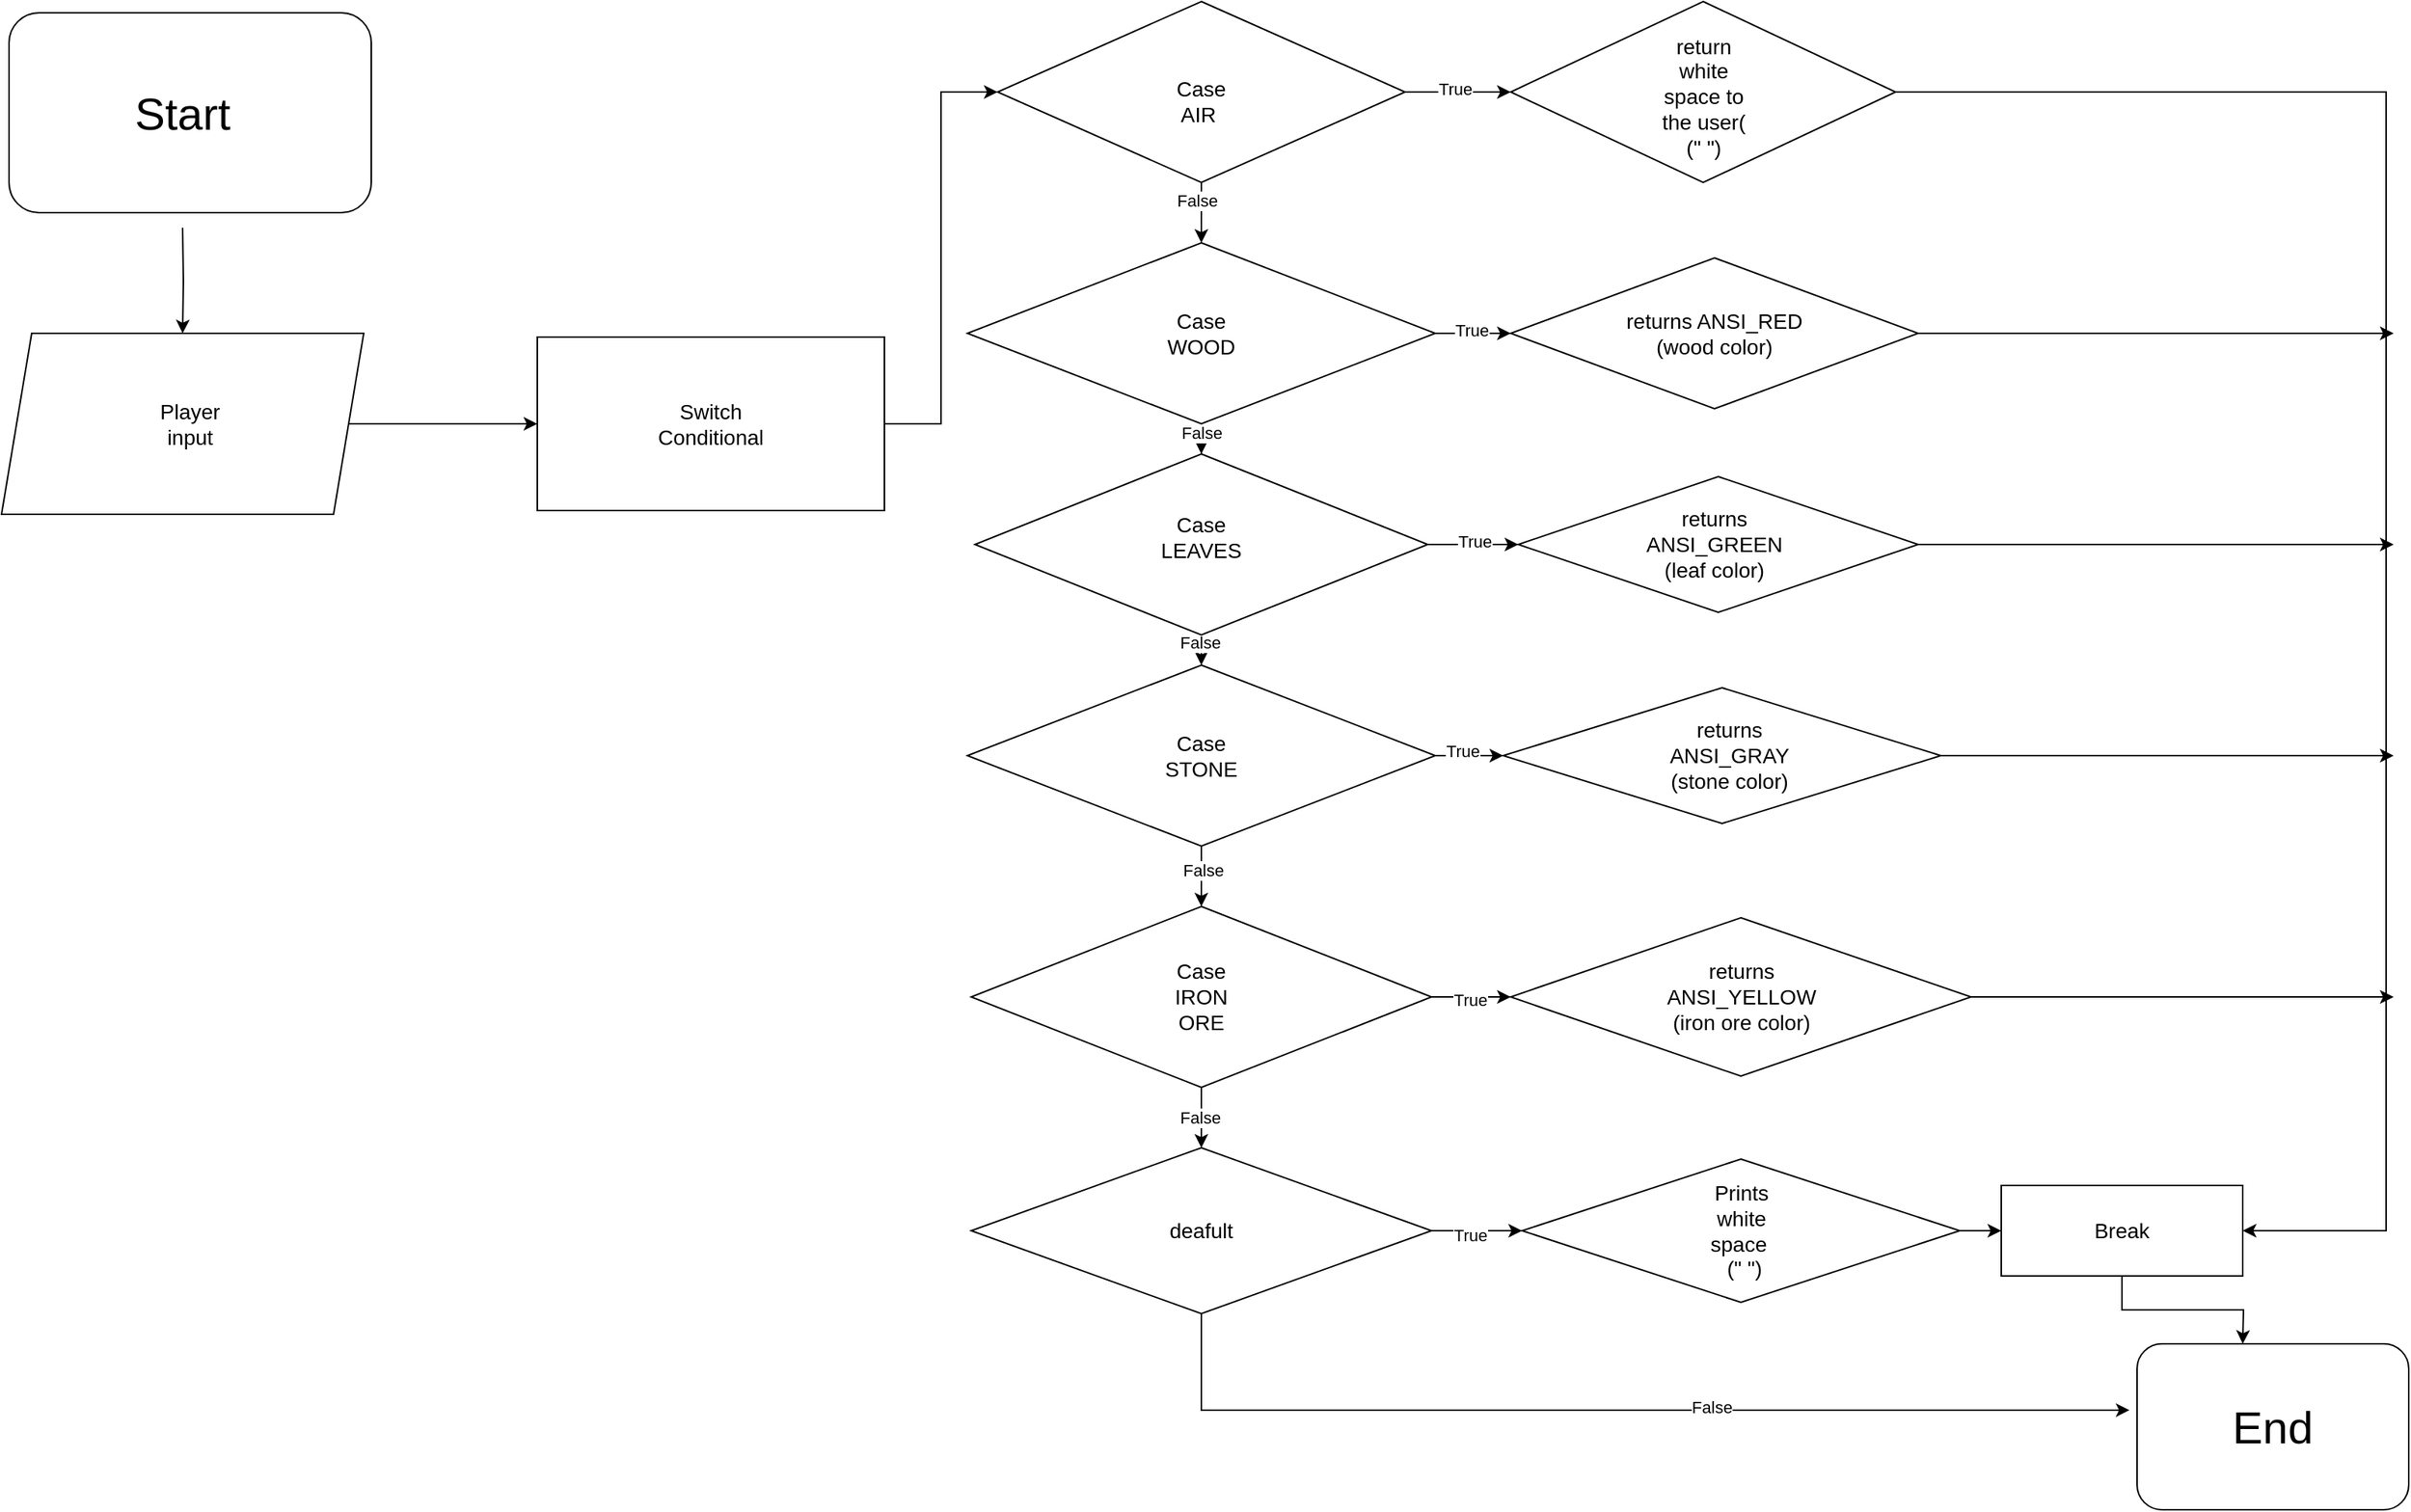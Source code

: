 <mxfile version="22.0.0" type="device" pages="4">
  <diagram name="Page-1" id="ClNfcmHGOurK9OL1pfOT">
    <mxGraphModel dx="2284" dy="1951" grid="1" gridSize="10" guides="1" tooltips="1" connect="1" arrows="1" fold="1" page="1" pageScale="1" pageWidth="850" pageHeight="1100" math="0" shadow="0">
      <root>
        <mxCell id="0" />
        <mxCell id="1" parent="0" />
        <mxCell id="utWqTaTC2CbLhUKoM5Gp-5" style="edgeStyle=orthogonalEdgeStyle;rounded=0;orthogonalLoop=1;jettySize=auto;html=1;" parent="1" target="utWqTaTC2CbLhUKoM5Gp-2" edge="1">
          <mxGeometry relative="1" as="geometry">
            <mxPoint x="-675.0" y="-940" as="sourcePoint" />
          </mxGeometry>
        </mxCell>
        <mxCell id="utWqTaTC2CbLhUKoM5Gp-9" style="edgeStyle=orthogonalEdgeStyle;rounded=0;orthogonalLoop=1;jettySize=auto;html=1;exitX=1;exitY=0.5;exitDx=0;exitDy=0;entryX=0;entryY=0.5;entryDx=0;entryDy=0;" parent="1" source="utWqTaTC2CbLhUKoM5Gp-2" target="utWqTaTC2CbLhUKoM5Gp-8" edge="1">
          <mxGeometry relative="1" as="geometry" />
        </mxCell>
        <mxCell id="utWqTaTC2CbLhUKoM5Gp-2" value="" style="shape=parallelogram;perimeter=parallelogramPerimeter;whiteSpace=wrap;html=1;fixedSize=1;" parent="1" vertex="1">
          <mxGeometry x="-795" y="-870" width="240" height="120" as="geometry" />
        </mxCell>
        <mxCell id="utWqTaTC2CbLhUKoM5Gp-6" value="&lt;font style=&quot;font-size: 14px;&quot;&gt;Player input&lt;/font&gt;" style="text;html=1;strokeColor=none;fillColor=none;align=center;verticalAlign=middle;whiteSpace=wrap;rounded=0;" parent="1" vertex="1">
          <mxGeometry x="-700" y="-825" width="60" height="30" as="geometry" />
        </mxCell>
        <mxCell id="utWqTaTC2CbLhUKoM5Gp-16" style="edgeStyle=orthogonalEdgeStyle;rounded=0;orthogonalLoop=1;jettySize=auto;html=1;exitX=1;exitY=0.5;exitDx=0;exitDy=0;entryX=0;entryY=0.5;entryDx=0;entryDy=0;" parent="1" source="utWqTaTC2CbLhUKoM5Gp-8" target="utWqTaTC2CbLhUKoM5Gp-11" edge="1">
          <mxGeometry relative="1" as="geometry">
            <mxPoint x="-180" y="-1030" as="targetPoint" />
          </mxGeometry>
        </mxCell>
        <mxCell id="utWqTaTC2CbLhUKoM5Gp-8" value="" style="rounded=0;whiteSpace=wrap;html=1;" parent="1" vertex="1">
          <mxGeometry x="-440" y="-867.5" width="230" height="115" as="geometry" />
        </mxCell>
        <mxCell id="utWqTaTC2CbLhUKoM5Gp-10" value="&lt;font style=&quot;font-size: 14px;&quot;&gt;Switch&lt;br&gt;Conditional&lt;/font&gt;" style="text;html=1;strokeColor=none;fillColor=none;align=center;verticalAlign=middle;whiteSpace=wrap;rounded=0;" parent="1" vertex="1">
          <mxGeometry x="-400" y="-840" width="150" height="60" as="geometry" />
        </mxCell>
        <mxCell id="cj0OcuYEbQxk5KIc8c_M-15" style="edgeStyle=orthogonalEdgeStyle;rounded=0;orthogonalLoop=1;jettySize=auto;html=1;entryX=0;entryY=0.5;entryDx=0;entryDy=0;" parent="1" source="utWqTaTC2CbLhUKoM5Gp-11" target="cj0OcuYEbQxk5KIc8c_M-13" edge="1">
          <mxGeometry relative="1" as="geometry" />
        </mxCell>
        <mxCell id="cj0OcuYEbQxk5KIc8c_M-25" value="True" style="edgeLabel;html=1;align=center;verticalAlign=middle;resizable=0;points=[];" parent="cj0OcuYEbQxk5KIc8c_M-15" vertex="1" connectable="0">
          <mxGeometry x="-0.072" y="2" relative="1" as="geometry">
            <mxPoint as="offset" />
          </mxGeometry>
        </mxCell>
        <mxCell id="cj0OcuYEbQxk5KIc8c_M-61" style="edgeStyle=orthogonalEdgeStyle;rounded=0;orthogonalLoop=1;jettySize=auto;html=1;exitX=0.5;exitY=1;exitDx=0;exitDy=0;entryX=0.5;entryY=0;entryDx=0;entryDy=0;" parent="1" source="utWqTaTC2CbLhUKoM5Gp-11" target="utWqTaTC2CbLhUKoM5Gp-12" edge="1">
          <mxGeometry relative="1" as="geometry" />
        </mxCell>
        <mxCell id="cj0OcuYEbQxk5KIc8c_M-71" value="False" style="edgeLabel;html=1;align=center;verticalAlign=middle;resizable=0;points=[];" parent="cj0OcuYEbQxk5KIc8c_M-61" vertex="1" connectable="0">
          <mxGeometry x="-0.417" y="-3" relative="1" as="geometry">
            <mxPoint as="offset" />
          </mxGeometry>
        </mxCell>
        <mxCell id="utWqTaTC2CbLhUKoM5Gp-11" value="" style="rhombus;whiteSpace=wrap;html=1;" parent="1" vertex="1">
          <mxGeometry x="-135" y="-1090" width="270" height="120" as="geometry" />
        </mxCell>
        <mxCell id="utWqTaTC2CbLhUKoM5Gp-18" style="edgeStyle=orthogonalEdgeStyle;rounded=0;orthogonalLoop=1;jettySize=auto;html=1;exitX=0.5;exitY=1;exitDx=0;exitDy=0;" parent="1" source="utWqTaTC2CbLhUKoM5Gp-12" target="utWqTaTC2CbLhUKoM5Gp-13" edge="1">
          <mxGeometry relative="1" as="geometry" />
        </mxCell>
        <mxCell id="cj0OcuYEbQxk5KIc8c_M-72" value="False" style="edgeLabel;html=1;align=center;verticalAlign=middle;resizable=0;points=[];" parent="utWqTaTC2CbLhUKoM5Gp-18" vertex="1" connectable="0">
          <mxGeometry x="-0.807" relative="1" as="geometry">
            <mxPoint as="offset" />
          </mxGeometry>
        </mxCell>
        <mxCell id="cj0OcuYEbQxk5KIc8c_M-28" style="edgeStyle=orthogonalEdgeStyle;rounded=0;orthogonalLoop=1;jettySize=auto;html=1;entryX=0;entryY=0.5;entryDx=0;entryDy=0;" parent="1" source="utWqTaTC2CbLhUKoM5Gp-12" target="cj0OcuYEbQxk5KIc8c_M-26" edge="1">
          <mxGeometry relative="1" as="geometry" />
        </mxCell>
        <mxCell id="cj0OcuYEbQxk5KIc8c_M-34" value="True" style="edgeLabel;html=1;align=center;verticalAlign=middle;resizable=0;points=[];" parent="cj0OcuYEbQxk5KIc8c_M-28" vertex="1" connectable="0">
          <mxGeometry x="-0.048" y="2" relative="1" as="geometry">
            <mxPoint as="offset" />
          </mxGeometry>
        </mxCell>
        <mxCell id="utWqTaTC2CbLhUKoM5Gp-12" value="" style="rhombus;whiteSpace=wrap;html=1;" parent="1" vertex="1">
          <mxGeometry x="-155" y="-930" width="310" height="120" as="geometry" />
        </mxCell>
        <mxCell id="utWqTaTC2CbLhUKoM5Gp-19" style="edgeStyle=orthogonalEdgeStyle;rounded=0;orthogonalLoop=1;jettySize=auto;html=1;exitX=0.5;exitY=1;exitDx=0;exitDy=0;entryX=0.5;entryY=0;entryDx=0;entryDy=0;" parent="1" source="utWqTaTC2CbLhUKoM5Gp-13" target="utWqTaTC2CbLhUKoM5Gp-14" edge="1">
          <mxGeometry relative="1" as="geometry" />
        </mxCell>
        <mxCell id="cj0OcuYEbQxk5KIc8c_M-73" value="False" style="edgeLabel;html=1;align=center;verticalAlign=middle;resizable=0;points=[];" parent="utWqTaTC2CbLhUKoM5Gp-19" vertex="1" connectable="0">
          <mxGeometry x="-0.509" y="-1" relative="1" as="geometry">
            <mxPoint as="offset" />
          </mxGeometry>
        </mxCell>
        <mxCell id="cj0OcuYEbQxk5KIc8c_M-40" value="" style="edgeStyle=orthogonalEdgeStyle;rounded=0;orthogonalLoop=1;jettySize=auto;html=1;" parent="1" source="utWqTaTC2CbLhUKoM5Gp-13" target="cj0OcuYEbQxk5KIc8c_M-36" edge="1">
          <mxGeometry relative="1" as="geometry" />
        </mxCell>
        <mxCell id="cj0OcuYEbQxk5KIc8c_M-62" value="True" style="edgeLabel;html=1;align=center;verticalAlign=middle;resizable=0;points=[];" parent="cj0OcuYEbQxk5KIc8c_M-40" vertex="1" connectable="0">
          <mxGeometry x="0.019" y="2" relative="1" as="geometry">
            <mxPoint as="offset" />
          </mxGeometry>
        </mxCell>
        <mxCell id="utWqTaTC2CbLhUKoM5Gp-13" value="" style="rhombus;whiteSpace=wrap;html=1;" parent="1" vertex="1">
          <mxGeometry x="-150" y="-790" width="300" height="120" as="geometry" />
        </mxCell>
        <mxCell id="utWqTaTC2CbLhUKoM5Gp-30" style="edgeStyle=orthogonalEdgeStyle;rounded=0;orthogonalLoop=1;jettySize=auto;html=1;exitX=0.5;exitY=1;exitDx=0;exitDy=0;entryX=0.5;entryY=0;entryDx=0;entryDy=0;" parent="1" source="utWqTaTC2CbLhUKoM5Gp-14" target="utWqTaTC2CbLhUKoM5Gp-29" edge="1">
          <mxGeometry relative="1" as="geometry" />
        </mxCell>
        <mxCell id="cj0OcuYEbQxk5KIc8c_M-75" value="False&lt;br&gt;" style="edgeLabel;html=1;align=center;verticalAlign=middle;resizable=0;points=[];" parent="utWqTaTC2CbLhUKoM5Gp-30" vertex="1" connectable="0">
          <mxGeometry x="-0.215" y="1" relative="1" as="geometry">
            <mxPoint as="offset" />
          </mxGeometry>
        </mxCell>
        <mxCell id="cj0OcuYEbQxk5KIc8c_M-58" style="edgeStyle=orthogonalEdgeStyle;rounded=0;orthogonalLoop=1;jettySize=auto;html=1;exitX=1;exitY=0.5;exitDx=0;exitDy=0;entryX=0;entryY=0.5;entryDx=0;entryDy=0;" parent="1" source="utWqTaTC2CbLhUKoM5Gp-14" target="cj0OcuYEbQxk5KIc8c_M-42" edge="1">
          <mxGeometry relative="1" as="geometry" />
        </mxCell>
        <mxCell id="cj0OcuYEbQxk5KIc8c_M-64" value="True" style="edgeLabel;html=1;align=center;verticalAlign=middle;resizable=0;points=[];" parent="cj0OcuYEbQxk5KIc8c_M-58" vertex="1" connectable="0">
          <mxGeometry x="-0.225" y="3" relative="1" as="geometry">
            <mxPoint as="offset" />
          </mxGeometry>
        </mxCell>
        <mxCell id="utWqTaTC2CbLhUKoM5Gp-14" value="" style="rhombus;whiteSpace=wrap;html=1;" parent="1" vertex="1">
          <mxGeometry x="-155" y="-650" width="310" height="120" as="geometry" />
        </mxCell>
        <mxCell id="utWqTaTC2CbLhUKoM5Gp-27" style="edgeStyle=orthogonalEdgeStyle;rounded=0;orthogonalLoop=1;jettySize=auto;html=1;exitX=0.5;exitY=1;exitDx=0;exitDy=0;" parent="1" edge="1">
          <mxGeometry relative="1" as="geometry">
            <mxPoint y="-370" as="sourcePoint" />
            <mxPoint y="-370" as="targetPoint" />
          </mxGeometry>
        </mxCell>
        <mxCell id="cj0OcuYEbQxk5KIc8c_M-51" style="edgeStyle=orthogonalEdgeStyle;rounded=0;orthogonalLoop=1;jettySize=auto;html=1;exitX=0.5;exitY=1;exitDx=0;exitDy=0;entryX=0.5;entryY=0;entryDx=0;entryDy=0;" parent="1" source="utWqTaTC2CbLhUKoM5Gp-29" target="cj0OcuYEbQxk5KIc8c_M-6" edge="1">
          <mxGeometry relative="1" as="geometry" />
        </mxCell>
        <mxCell id="cj0OcuYEbQxk5KIc8c_M-76" value="False" style="edgeLabel;html=1;align=center;verticalAlign=middle;resizable=0;points=[];" parent="cj0OcuYEbQxk5KIc8c_M-51" vertex="1" connectable="0">
          <mxGeometry x="-0.05" y="-1" relative="1" as="geometry">
            <mxPoint y="1" as="offset" />
          </mxGeometry>
        </mxCell>
        <mxCell id="cj0OcuYEbQxk5KIc8c_M-52" style="edgeStyle=orthogonalEdgeStyle;rounded=0;orthogonalLoop=1;jettySize=auto;html=1;exitX=1;exitY=0.5;exitDx=0;exitDy=0;entryX=0;entryY=0.5;entryDx=0;entryDy=0;" parent="1" source="utWqTaTC2CbLhUKoM5Gp-29" target="cj0OcuYEbQxk5KIc8c_M-44" edge="1">
          <mxGeometry relative="1" as="geometry" />
        </mxCell>
        <mxCell id="cj0OcuYEbQxk5KIc8c_M-66" value="True" style="edgeLabel;html=1;align=center;verticalAlign=middle;resizable=0;points=[];" parent="cj0OcuYEbQxk5KIc8c_M-52" vertex="1" connectable="0">
          <mxGeometry x="-0.042" y="-2" relative="1" as="geometry">
            <mxPoint as="offset" />
          </mxGeometry>
        </mxCell>
        <mxCell id="utWqTaTC2CbLhUKoM5Gp-29" value="" style="rhombus;whiteSpace=wrap;html=1;" parent="1" vertex="1">
          <mxGeometry x="-152.5" y="-490" width="305" height="120" as="geometry" />
        </mxCell>
        <mxCell id="cj0OcuYEbQxk5KIc8c_M-1" value="&lt;font style=&quot;font-size: 14px;&quot;&gt;Case AIR&amp;nbsp;&lt;br&gt;&lt;br&gt;&lt;/font&gt;" style="text;html=1;strokeColor=none;fillColor=none;align=center;verticalAlign=middle;whiteSpace=wrap;rounded=0;" parent="1" vertex="1">
          <mxGeometry x="-30" y="-1030" width="60" height="30" as="geometry" />
        </mxCell>
        <mxCell id="cj0OcuYEbQxk5KIc8c_M-2" value="&lt;font style=&quot;font-size: 14px;&quot;&gt;Case WOOD&lt;/font&gt;" style="text;html=1;strokeColor=none;fillColor=none;align=center;verticalAlign=middle;whiteSpace=wrap;rounded=0;" parent="1" vertex="1">
          <mxGeometry x="-30" y="-885" width="60" height="30" as="geometry" />
        </mxCell>
        <mxCell id="cj0OcuYEbQxk5KIc8c_M-3" value="&lt;font style=&quot;font-size: 14px;&quot;&gt;Case LEAVES&lt;/font&gt;" style="text;html=1;strokeColor=none;fillColor=none;align=center;verticalAlign=middle;whiteSpace=wrap;rounded=0;" parent="1" vertex="1">
          <mxGeometry x="-30" y="-750" width="60" height="30" as="geometry" />
        </mxCell>
        <mxCell id="cj0OcuYEbQxk5KIc8c_M-4" value="&lt;font style=&quot;font-size: 14px;&quot;&gt;Case STONE&lt;/font&gt;" style="text;html=1;strokeColor=none;fillColor=none;align=center;verticalAlign=middle;whiteSpace=wrap;rounded=0;" parent="1" vertex="1">
          <mxGeometry x="-30" y="-605" width="60" height="30" as="geometry" />
        </mxCell>
        <mxCell id="cj0OcuYEbQxk5KIc8c_M-5" value="&lt;font style=&quot;font-size: 14px;&quot;&gt;Case IRON ORE&lt;/font&gt;" style="text;html=1;strokeColor=none;fillColor=none;align=center;verticalAlign=middle;whiteSpace=wrap;rounded=0;" parent="1" vertex="1">
          <mxGeometry x="-30" y="-445" width="60" height="30" as="geometry" />
        </mxCell>
        <mxCell id="cj0OcuYEbQxk5KIc8c_M-56" value="" style="edgeStyle=orthogonalEdgeStyle;rounded=0;orthogonalLoop=1;jettySize=auto;html=1;" parent="1" source="cj0OcuYEbQxk5KIc8c_M-6" target="cj0OcuYEbQxk5KIc8c_M-45" edge="1">
          <mxGeometry relative="1" as="geometry" />
        </mxCell>
        <mxCell id="cj0OcuYEbQxk5KIc8c_M-68" value="True" style="edgeLabel;html=1;align=center;verticalAlign=middle;resizable=0;points=[];" parent="cj0OcuYEbQxk5KIc8c_M-56" vertex="1" connectable="0">
          <mxGeometry x="-0.162" y="-3" relative="1" as="geometry">
            <mxPoint as="offset" />
          </mxGeometry>
        </mxCell>
        <mxCell id="cj0OcuYEbQxk5KIc8c_M-92" style="edgeStyle=orthogonalEdgeStyle;rounded=0;orthogonalLoop=1;jettySize=auto;html=1;entryX=0;entryY=0.628;entryDx=0;entryDy=0;entryPerimeter=0;" parent="1" source="cj0OcuYEbQxk5KIc8c_M-6" edge="1">
          <mxGeometry relative="1" as="geometry">
            <mxPoint x="615" y="-156.04" as="targetPoint" />
            <Array as="points">
              <mxPoint y="-156" />
            </Array>
          </mxGeometry>
        </mxCell>
        <mxCell id="cj0OcuYEbQxk5KIc8c_M-93" value="False" style="edgeLabel;html=1;align=center;verticalAlign=middle;resizable=0;points=[];" parent="cj0OcuYEbQxk5KIc8c_M-92" vertex="1" connectable="0">
          <mxGeometry x="0.184" y="2" relative="1" as="geometry">
            <mxPoint as="offset" />
          </mxGeometry>
        </mxCell>
        <mxCell id="cj0OcuYEbQxk5KIc8c_M-6" value="" style="rhombus;whiteSpace=wrap;html=1;" parent="1" vertex="1">
          <mxGeometry x="-152.5" y="-330" width="305" height="110" as="geometry" />
        </mxCell>
        <mxCell id="cj0OcuYEbQxk5KIc8c_M-7" value="&lt;font style=&quot;font-size: 14px;&quot;&gt;deafult&lt;/font&gt;" style="text;html=1;strokeColor=none;fillColor=none;align=center;verticalAlign=middle;whiteSpace=wrap;rounded=0;" parent="1" vertex="1">
          <mxGeometry x="-30" y="-295" width="60" height="40" as="geometry" />
        </mxCell>
        <mxCell id="cj0OcuYEbQxk5KIc8c_M-91" style="edgeStyle=orthogonalEdgeStyle;rounded=0;orthogonalLoop=1;jettySize=auto;html=1;exitX=1;exitY=0.5;exitDx=0;exitDy=0;entryX=1;entryY=0.5;entryDx=0;entryDy=0;" parent="1" source="cj0OcuYEbQxk5KIc8c_M-13" target="cj0OcuYEbQxk5KIc8c_M-83" edge="1">
          <mxGeometry relative="1" as="geometry">
            <mxPoint x="760" y="-1030.2" as="targetPoint" />
            <Array as="points">
              <mxPoint x="785" y="-1030" />
              <mxPoint x="785" y="-275" />
            </Array>
          </mxGeometry>
        </mxCell>
        <mxCell id="cj0OcuYEbQxk5KIc8c_M-13" value="" style="rhombus;whiteSpace=wrap;html=1;" parent="1" vertex="1">
          <mxGeometry x="205" y="-1090" width="255" height="120" as="geometry" />
        </mxCell>
        <mxCell id="cj0OcuYEbQxk5KIc8c_M-17" value="&lt;font style=&quot;font-size: 14px;&quot;&gt;return white space to the user(&lt;br&gt;(&quot; &quot;)&lt;/font&gt;" style="text;html=1;strokeColor=none;fillColor=none;align=center;verticalAlign=middle;whiteSpace=wrap;rounded=0;" parent="1" vertex="1">
          <mxGeometry x="302.5" y="-1045" width="60" height="35" as="geometry" />
        </mxCell>
        <mxCell id="cj0OcuYEbQxk5KIc8c_M-90" style="edgeStyle=orthogonalEdgeStyle;rounded=0;orthogonalLoop=1;jettySize=auto;html=1;exitX=1;exitY=0.5;exitDx=0;exitDy=0;" parent="1" source="cj0OcuYEbQxk5KIc8c_M-26" edge="1">
          <mxGeometry relative="1" as="geometry">
            <mxPoint x="790" y="-870" as="targetPoint" />
          </mxGeometry>
        </mxCell>
        <mxCell id="cj0OcuYEbQxk5KIc8c_M-26" value="&lt;font style=&quot;font-size: 14px;&quot;&gt;returns ANSI_RED&lt;br&gt;(wood color)&lt;/font&gt;" style="rhombus;whiteSpace=wrap;html=1;" parent="1" vertex="1">
          <mxGeometry x="205" y="-920" width="270" height="100" as="geometry" />
        </mxCell>
        <mxCell id="cj0OcuYEbQxk5KIc8c_M-89" style="edgeStyle=orthogonalEdgeStyle;rounded=0;orthogonalLoop=1;jettySize=auto;html=1;exitX=1;exitY=0.5;exitDx=0;exitDy=0;" parent="1" source="cj0OcuYEbQxk5KIc8c_M-36" edge="1">
          <mxGeometry relative="1" as="geometry">
            <mxPoint x="790" y="-730" as="targetPoint" />
          </mxGeometry>
        </mxCell>
        <mxCell id="cj0OcuYEbQxk5KIc8c_M-36" value="" style="rhombus;whiteSpace=wrap;html=1;" parent="1" vertex="1">
          <mxGeometry x="210" y="-775" width="265" height="90" as="geometry" />
        </mxCell>
        <mxCell id="cj0OcuYEbQxk5KIc8c_M-88" style="edgeStyle=orthogonalEdgeStyle;rounded=0;orthogonalLoop=1;jettySize=auto;html=1;" parent="1" source="cj0OcuYEbQxk5KIc8c_M-42" edge="1">
          <mxGeometry relative="1" as="geometry">
            <mxPoint x="790" y="-590" as="targetPoint" />
          </mxGeometry>
        </mxCell>
        <mxCell id="cj0OcuYEbQxk5KIc8c_M-42" value="" style="rhombus;whiteSpace=wrap;html=1;" parent="1" vertex="1">
          <mxGeometry x="200" y="-635" width="290" height="90" as="geometry" />
        </mxCell>
        <mxCell id="cj0OcuYEbQxk5KIc8c_M-87" style="edgeStyle=orthogonalEdgeStyle;rounded=0;orthogonalLoop=1;jettySize=auto;html=1;" parent="1" source="cj0OcuYEbQxk5KIc8c_M-44" edge="1">
          <mxGeometry relative="1" as="geometry">
            <mxPoint x="790" y="-430" as="targetPoint" />
          </mxGeometry>
        </mxCell>
        <mxCell id="cj0OcuYEbQxk5KIc8c_M-44" value="" style="rhombus;whiteSpace=wrap;html=1;" parent="1" vertex="1">
          <mxGeometry x="205" y="-482.5" width="305" height="105" as="geometry" />
        </mxCell>
        <mxCell id="cj0OcuYEbQxk5KIc8c_M-85" style="edgeStyle=orthogonalEdgeStyle;rounded=0;orthogonalLoop=1;jettySize=auto;html=1;exitX=1;exitY=0.5;exitDx=0;exitDy=0;entryX=0;entryY=0.5;entryDx=0;entryDy=0;" parent="1" source="cj0OcuYEbQxk5KIc8c_M-45" target="cj0OcuYEbQxk5KIc8c_M-83" edge="1">
          <mxGeometry relative="1" as="geometry" />
        </mxCell>
        <mxCell id="cj0OcuYEbQxk5KIc8c_M-45" value="" style="rhombus;whiteSpace=wrap;html=1;" parent="1" vertex="1">
          <mxGeometry x="212.5" y="-322.5" width="290" height="95" as="geometry" />
        </mxCell>
        <mxCell id="cj0OcuYEbQxk5KIc8c_M-70" value="&lt;font style=&quot;font-size: 14px;&quot;&gt;returns ANSI_YELLOW&lt;br&gt;(iron ore color)&lt;/font&gt;" style="text;html=1;strokeColor=none;fillColor=none;align=center;verticalAlign=middle;whiteSpace=wrap;rounded=0;" parent="1" vertex="1">
          <mxGeometry x="327.5" y="-445" width="60" height="30" as="geometry" />
        </mxCell>
        <mxCell id="cj0OcuYEbQxk5KIc8c_M-77" value="&lt;font style=&quot;font-size: 14px;&quot;&gt;returns ANSI_GREEN&lt;br&gt;(leaf color)&lt;/font&gt;" style="text;html=1;strokeColor=none;fillColor=none;align=center;verticalAlign=middle;whiteSpace=wrap;rounded=0;" parent="1" vertex="1">
          <mxGeometry x="310" y="-745" width="60" height="30" as="geometry" />
        </mxCell>
        <mxCell id="cj0OcuYEbQxk5KIc8c_M-78" value="&lt;font style=&quot;font-size: 14px;&quot;&gt;returns ANSI_GRAY&lt;br&gt;(stone color)&lt;/font&gt;" style="text;html=1;strokeColor=none;fillColor=none;align=center;verticalAlign=middle;whiteSpace=wrap;rounded=0;" parent="1" vertex="1">
          <mxGeometry x="320" y="-605" width="60" height="30" as="geometry" />
        </mxCell>
        <mxCell id="cj0OcuYEbQxk5KIc8c_M-79" value="&lt;font style=&quot;font-size: 14px;&quot;&gt;Prints white space&amp;nbsp; &amp;nbsp;(&quot; &quot;)&lt;/font&gt;" style="text;html=1;strokeColor=none;fillColor=none;align=center;verticalAlign=middle;whiteSpace=wrap;rounded=0;" parent="1" vertex="1">
          <mxGeometry x="327.5" y="-290" width="60" height="30" as="geometry" />
        </mxCell>
        <mxCell id="cj0OcuYEbQxk5KIc8c_M-86" style="edgeStyle=orthogonalEdgeStyle;rounded=0;orthogonalLoop=1;jettySize=auto;html=1;exitX=0.5;exitY=1;exitDx=0;exitDy=0;" parent="1" source="cj0OcuYEbQxk5KIc8c_M-83" edge="1">
          <mxGeometry relative="1" as="geometry">
            <mxPoint x="690" y="-200.0" as="targetPoint" />
          </mxGeometry>
        </mxCell>
        <mxCell id="cj0OcuYEbQxk5KIc8c_M-83" value="&lt;font style=&quot;font-size: 14px;&quot;&gt;Break&lt;/font&gt;" style="rounded=0;whiteSpace=wrap;html=1;" parent="1" vertex="1">
          <mxGeometry x="530" y="-305" width="160" height="60" as="geometry" />
        </mxCell>
        <mxCell id="mv20akocmEbSaJygxzk4-1" value="" style="rounded=1;whiteSpace=wrap;html=1;" parent="1" vertex="1">
          <mxGeometry x="-790" y="-1082.5" width="240" height="132.5" as="geometry" />
        </mxCell>
        <mxCell id="mv20akocmEbSaJygxzk4-2" value="&lt;font style=&quot;font-size: 30px;&quot;&gt;Start&lt;/font&gt;" style="text;html=1;strokeColor=none;fillColor=none;align=center;verticalAlign=middle;whiteSpace=wrap;rounded=0;" parent="1" vertex="1">
          <mxGeometry x="-705" y="-1031.25" width="60" height="30" as="geometry" />
        </mxCell>
        <mxCell id="mv20akocmEbSaJygxzk4-3" value="&lt;font style=&quot;font-size: 30px;&quot;&gt;End&lt;/font&gt;" style="rounded=1;whiteSpace=wrap;html=1;" parent="1" vertex="1">
          <mxGeometry x="620" y="-200" width="180" height="110" as="geometry" />
        </mxCell>
      </root>
    </mxGraphModel>
  </diagram>
  <diagram id="cGCE8IqBcH97UYWqlAPO" name="Page-2">
    <mxGraphModel dx="932" dy="553" grid="1" gridSize="10" guides="1" tooltips="1" connect="1" arrows="1" fold="1" page="1" pageScale="1" pageWidth="850" pageHeight="1100" math="0" shadow="0">
      <root>
        <mxCell id="0" />
        <mxCell id="1" parent="0" />
        <mxCell id="WIBxKHG8HwkKCsLSdnpX-9" style="edgeStyle=orthogonalEdgeStyle;rounded=0;orthogonalLoop=1;jettySize=auto;html=1;entryX=0;entryY=0.5;entryDx=0;entryDy=0;" edge="1" parent="1" source="tq76z3I2gACDpjoIab8H-9" target="WIBxKHG8HwkKCsLSdnpX-1">
          <mxGeometry relative="1" as="geometry" />
        </mxCell>
        <mxCell id="tq76z3I2gACDpjoIab8H-9" value="Start" style="rounded=1;whiteSpace=wrap;html=1;" parent="1" vertex="1">
          <mxGeometry x="10" y="120" width="130" height="80" as="geometry" />
        </mxCell>
        <mxCell id="WIBxKHG8HwkKCsLSdnpX-11" style="edgeStyle=orthogonalEdgeStyle;rounded=0;orthogonalLoop=1;jettySize=auto;html=1;entryX=0.5;entryY=0;entryDx=0;entryDy=0;" edge="1" parent="1" source="MlWJBVhhmgrj7oRor54m-3" target="WIBxKHG8HwkKCsLSdnpX-2">
          <mxGeometry relative="1" as="geometry" />
        </mxCell>
        <mxCell id="kJfe-VZC8k0unmCfc9Nl-3" value="True" style="edgeLabel;html=1;align=center;verticalAlign=middle;resizable=0;points=[];" vertex="1" connectable="0" parent="WIBxKHG8HwkKCsLSdnpX-11">
          <mxGeometry x="-0.034" y="4" relative="1" as="geometry">
            <mxPoint as="offset" />
          </mxGeometry>
        </mxCell>
        <mxCell id="kJfe-VZC8k0unmCfc9Nl-1" style="edgeStyle=orthogonalEdgeStyle;rounded=0;orthogonalLoop=1;jettySize=auto;html=1;entryX=0.5;entryY=0;entryDx=0;entryDy=0;" edge="1" parent="1" target="hdhJwR41M9OkdAsWe6bk-1">
          <mxGeometry relative="1" as="geometry">
            <mxPoint x="595" y="125" as="sourcePoint" />
          </mxGeometry>
        </mxCell>
        <mxCell id="psqQ_kBsvGr4H2d8IV1A-10" value="False" style="edgeLabel;html=1;align=center;verticalAlign=middle;resizable=0;points=[];" vertex="1" connectable="0" parent="kJfe-VZC8k0unmCfc9Nl-1">
          <mxGeometry x="0.215" relative="1" as="geometry">
            <mxPoint as="offset" />
          </mxGeometry>
        </mxCell>
        <mxCell id="psqQ_kBsvGr4H2d8IV1A-6" style="edgeStyle=orthogonalEdgeStyle;rounded=0;orthogonalLoop=1;jettySize=auto;html=1;" edge="1" parent="1" source="MlWJBVhhmgrj7oRor54m-3">
          <mxGeometry relative="1" as="geometry">
            <mxPoint x="510" y="30" as="targetPoint" />
            <Array as="points">
              <mxPoint x="810" y="30" />
              <mxPoint x="810" y="30" />
            </Array>
          </mxGeometry>
        </mxCell>
        <mxCell id="psqQ_kBsvGr4H2d8IV1A-8" style="edgeStyle=orthogonalEdgeStyle;rounded=0;orthogonalLoop=1;jettySize=auto;html=1;exitX=1;exitY=0.5;exitDx=0;exitDy=0;" edge="1" parent="1" source="MlWJBVhhmgrj7oRor54m-3">
          <mxGeometry relative="1" as="geometry">
            <mxPoint x="595" y="120" as="targetPoint" />
          </mxGeometry>
        </mxCell>
        <mxCell id="MlWJBVhhmgrj7oRor54m-3" value="While&lt;br&gt;checks if the interator has input" style="rhombus;whiteSpace=wrap;html=1;" parent="1" vertex="1">
          <mxGeometry x="400" y="80" width="195" height="90" as="geometry" />
        </mxCell>
        <mxCell id="kJfe-VZC8k0unmCfc9Nl-6" style="edgeStyle=orthogonalEdgeStyle;rounded=0;orthogonalLoop=1;jettySize=auto;html=1;entryX=0;entryY=0.5;entryDx=0;entryDy=0;" edge="1" parent="1" source="WIBxKHG8HwkKCsLSdnpX-1" target="MlWJBVhhmgrj7oRor54m-3">
          <mxGeometry relative="1" as="geometry" />
        </mxCell>
        <mxCell id="WIBxKHG8HwkKCsLSdnpX-1" value="makes item iterator become just an iterator" style="rounded=0;whiteSpace=wrap;html=1;" vertex="1" parent="1">
          <mxGeometry x="210" y="60" width="140" height="80" as="geometry" />
        </mxCell>
        <mxCell id="WIBxKHG8HwkKCsLSdnpX-12" style="edgeStyle=orthogonalEdgeStyle;rounded=0;orthogonalLoop=1;jettySize=auto;html=1;exitX=0.5;exitY=1;exitDx=0;exitDy=0;entryX=0.5;entryY=0;entryDx=0;entryDy=0;" edge="1" parent="1" source="WIBxKHG8HwkKCsLSdnpX-2" target="WIBxKHG8HwkKCsLSdnpX-3">
          <mxGeometry relative="1" as="geometry" />
        </mxCell>
        <mxCell id="WIBxKHG8HwkKCsLSdnpX-2" value="the interator becomes i&amp;nbsp;" style="rounded=0;whiteSpace=wrap;html=1;" vertex="1" parent="1">
          <mxGeometry x="367.5" y="230" width="155" height="60" as="geometry" />
        </mxCell>
        <mxCell id="WIBxKHG8HwkKCsLSdnpX-13" style="edgeStyle=orthogonalEdgeStyle;rounded=0;orthogonalLoop=1;jettySize=auto;html=1;exitX=0.5;exitY=1;exitDx=0;exitDy=0;entryX=0.5;entryY=0;entryDx=0;entryDy=0;" edge="1" parent="1" source="WIBxKHG8HwkKCsLSdnpX-3" target="WIBxKHG8HwkKCsLSdnpX-5">
          <mxGeometry relative="1" as="geometry" />
        </mxCell>
        <mxCell id="psqQ_kBsvGr4H2d8IV1A-1" value="True" style="edgeLabel;html=1;align=center;verticalAlign=middle;resizable=0;points=[];" vertex="1" connectable="0" parent="WIBxKHG8HwkKCsLSdnpX-13">
          <mxGeometry x="-0.278" relative="1" as="geometry">
            <mxPoint as="offset" />
          </mxGeometry>
        </mxCell>
        <mxCell id="kJfe-VZC8k0unmCfc9Nl-2" style="edgeStyle=orthogonalEdgeStyle;rounded=0;orthogonalLoop=1;jettySize=auto;html=1;entryX=0;entryY=0.5;entryDx=0;entryDy=0;" edge="1" parent="1" source="WIBxKHG8HwkKCsLSdnpX-3" target="hdhJwR41M9OkdAsWe6bk-1">
          <mxGeometry relative="1" as="geometry" />
        </mxCell>
        <mxCell id="psqQ_kBsvGr4H2d8IV1A-9" value="False" style="edgeLabel;html=1;align=center;verticalAlign=middle;resizable=0;points=[];" vertex="1" connectable="0" parent="kJfe-VZC8k0unmCfc9Nl-2">
          <mxGeometry x="-0.052" y="-3" relative="1" as="geometry">
            <mxPoint as="offset" />
          </mxGeometry>
        </mxCell>
        <mxCell id="WIBxKHG8HwkKCsLSdnpX-3" value="If&amp;nbsp;&lt;br&gt;(interator) i is the same amount as item it&amp;nbsp;" style="rhombus;whiteSpace=wrap;html=1;" vertex="1" parent="1">
          <mxGeometry x="351.5" y="320" width="182" height="80" as="geometry" />
        </mxCell>
        <mxCell id="WIBxKHG8HwkKCsLSdnpX-14" style="edgeStyle=orthogonalEdgeStyle;rounded=0;orthogonalLoop=1;jettySize=auto;html=1;" edge="1" parent="1" source="WIBxKHG8HwkKCsLSdnpX-5" target="WIBxKHG8HwkKCsLSdnpX-8">
          <mxGeometry relative="1" as="geometry" />
        </mxCell>
        <mxCell id="WIBxKHG8HwkKCsLSdnpX-5" value="removes items&amp;nbsp;" style="rounded=0;whiteSpace=wrap;html=1;" vertex="1" parent="1">
          <mxGeometry x="365.25" y="430" width="147.5" height="60" as="geometry" />
        </mxCell>
        <mxCell id="hdhJwR41M9OkdAsWe6bk-3" style="edgeStyle=orthogonalEdgeStyle;rounded=0;orthogonalLoop=1;jettySize=auto;html=1;entryX=0;entryY=0.5;entryDx=0;entryDy=0;" edge="1" parent="1" source="WIBxKHG8HwkKCsLSdnpX-6" target="hdhJwR41M9OkdAsWe6bk-2">
          <mxGeometry relative="1" as="geometry" />
        </mxCell>
        <mxCell id="psqQ_kBsvGr4H2d8IV1A-2" value="True" style="edgeLabel;html=1;align=center;verticalAlign=middle;resizable=0;points=[];" vertex="1" connectable="0" parent="hdhJwR41M9OkdAsWe6bk-3">
          <mxGeometry x="-0.112" y="-1" relative="1" as="geometry">
            <mxPoint as="offset" />
          </mxGeometry>
        </mxCell>
        <mxCell id="psqQ_kBsvGr4H2d8IV1A-5" style="edgeStyle=orthogonalEdgeStyle;rounded=0;orthogonalLoop=1;jettySize=auto;html=1;" edge="1" parent="1" source="WIBxKHG8HwkKCsLSdnpX-6">
          <mxGeometry relative="1" as="geometry">
            <mxPoint x="810" y="30" as="targetPoint" />
          </mxGeometry>
        </mxCell>
        <mxCell id="psqQ_kBsvGr4H2d8IV1A-7" value="False" style="edgeLabel;html=1;align=center;verticalAlign=middle;resizable=0;points=[];" vertex="1" connectable="0" parent="psqQ_kBsvGr4H2d8IV1A-5">
          <mxGeometry x="0.259" y="1" relative="1" as="geometry">
            <mxPoint as="offset" />
          </mxGeometry>
        </mxCell>
        <mxCell id="WIBxKHG8HwkKCsLSdnpX-6" value="If the removed items is equal to 0&amp;nbsp;" style="rhombus;whiteSpace=wrap;html=1;" vertex="1" parent="1">
          <mxGeometry x="361.25" y="720" width="150" height="100" as="geometry" />
        </mxCell>
        <mxCell id="WIBxKHG8HwkKCsLSdnpX-15" style="edgeStyle=orthogonalEdgeStyle;rounded=0;orthogonalLoop=1;jettySize=auto;html=1;exitX=0.5;exitY=1;exitDx=0;exitDy=0;entryX=0.5;entryY=0;entryDx=0;entryDy=0;" edge="1" parent="1" source="WIBxKHG8HwkKCsLSdnpX-8" target="WIBxKHG8HwkKCsLSdnpX-6">
          <mxGeometry relative="1" as="geometry" />
        </mxCell>
        <mxCell id="WIBxKHG8HwkKCsLSdnpX-8" value="calculates the amount of items removed" style="rounded=0;whiteSpace=wrap;html=1;" vertex="1" parent="1">
          <mxGeometry x="362.5" y="530" width="147.5" height="80" as="geometry" />
        </mxCell>
        <mxCell id="hdhJwR41M9OkdAsWe6bk-1" value="Break" style="rounded=0;whiteSpace=wrap;html=1;" vertex="1" parent="1">
          <mxGeometry x="610" y="380" width="120" height="60" as="geometry" />
        </mxCell>
        <mxCell id="hdhJwR41M9OkdAsWe6bk-2" value="End" style="rounded=1;whiteSpace=wrap;html=1;" vertex="1" parent="1">
          <mxGeometry x="660" y="630" width="120" height="60" as="geometry" />
        </mxCell>
      </root>
    </mxGraphModel>
  </diagram>
  <diagram id="2Sgwv6spoNrNfnANgdlt" name="Page-3">
    <mxGraphModel dx="932" dy="553" grid="1" gridSize="10" guides="1" tooltips="1" connect="1" arrows="1" fold="1" page="1" pageScale="1" pageWidth="850" pageHeight="1100" math="0" shadow="0">
      <root>
        <mxCell id="0" />
        <mxCell id="1" parent="0" />
        <mxCell id="c9mSL0PqaxOAYcv3vvTZ-3" value="End" style="rounded=1;whiteSpace=wrap;html=1;" vertex="1" parent="1">
          <mxGeometry x="590" y="940" width="180" height="80" as="geometry" />
        </mxCell>
        <mxCell id="uJOjrt-WO2l9nvboPlzx-14" style="edgeStyle=orthogonalEdgeStyle;rounded=0;orthogonalLoop=1;jettySize=auto;html=1;" edge="1" parent="1" source="c9mSL0PqaxOAYcv3vvTZ-4" target="uJOjrt-WO2l9nvboPlzx-2">
          <mxGeometry relative="1" as="geometry" />
        </mxCell>
        <mxCell id="c9mSL0PqaxOAYcv3vvTZ-4" value="Start" style="rounded=1;whiteSpace=wrap;html=1;" vertex="1" parent="1">
          <mxGeometry x="30" y="10" width="170" height="70" as="geometry" />
        </mxCell>
        <mxCell id="uJOjrt-WO2l9nvboPlzx-15" style="edgeStyle=orthogonalEdgeStyle;rounded=0;orthogonalLoop=1;jettySize=auto;html=1;exitX=0.5;exitY=1;exitDx=0;exitDy=0;entryX=0.5;entryY=0;entryDx=0;entryDy=0;" edge="1" parent="1" source="uJOjrt-WO2l9nvboPlzx-2" target="uJOjrt-WO2l9nvboPlzx-5">
          <mxGeometry relative="1" as="geometry" />
        </mxCell>
        <mxCell id="uJOjrt-WO2l9nvboPlzx-2" value="Prints out the legend in the colour blue&lt;br&gt;(ANSI_BLUE)&amp;nbsp;" style="shape=parallelogram;perimeter=parallelogramPerimeter;whiteSpace=wrap;html=1;fixedSize=1;" vertex="1" parent="1">
          <mxGeometry x="237.5" y="10" width="320" height="70" as="geometry" />
        </mxCell>
        <mxCell id="uJOjrt-WO2l9nvboPlzx-21" value="" style="edgeStyle=orthogonalEdgeStyle;rounded=0;orthogonalLoop=1;jettySize=auto;html=1;" edge="1" parent="1" source="uJOjrt-WO2l9nvboPlzx-5" target="uJOjrt-WO2l9nvboPlzx-7">
          <mxGeometry relative="1" as="geometry" />
        </mxCell>
        <mxCell id="uJOjrt-WO2l9nvboPlzx-5" value="Prints out an&amp;nbsp; &quot;-&quot; character as an empty block in white (ANSI_WHITE)" style="shape=parallelogram;perimeter=parallelogramPerimeter;whiteSpace=wrap;html=1;fixedSize=1;" vertex="1" parent="1">
          <mxGeometry x="237.5" y="120" width="320" height="80" as="geometry" />
        </mxCell>
        <mxCell id="uJOjrt-WO2l9nvboPlzx-18" style="edgeStyle=orthogonalEdgeStyle;rounded=0;orthogonalLoop=1;jettySize=auto;html=1;" edge="1" parent="1" source="uJOjrt-WO2l9nvboPlzx-7" target="uJOjrt-WO2l9nvboPlzx-8">
          <mxGeometry relative="1" as="geometry" />
        </mxCell>
        <mxCell id="uJOjrt-WO2l9nvboPlzx-7" value="Prints out a symbol that is assigned to represents a wood block in red&amp;nbsp; (ANSI_RED)" style="shape=parallelogram;perimeter=parallelogramPerimeter;whiteSpace=wrap;html=1;fixedSize=1;" vertex="1" parent="1">
          <mxGeometry x="235" y="240" width="325" height="80" as="geometry" />
        </mxCell>
        <mxCell id="uJOjrt-WO2l9nvboPlzx-19" value="" style="edgeStyle=orthogonalEdgeStyle;rounded=0;orthogonalLoop=1;jettySize=auto;html=1;" edge="1" parent="1" source="uJOjrt-WO2l9nvboPlzx-8" target="uJOjrt-WO2l9nvboPlzx-9">
          <mxGeometry relative="1" as="geometry" />
        </mxCell>
        <mxCell id="uJOjrt-WO2l9nvboPlzx-8" value="Prints out a symbol that is assigned to represent leaves colour in green (ANSI_GREEN)" style="shape=parallelogram;perimeter=parallelogramPerimeter;whiteSpace=wrap;html=1;fixedSize=1;" vertex="1" parent="1">
          <mxGeometry x="235" y="360" width="325" height="80" as="geometry" />
        </mxCell>
        <mxCell id="uJOjrt-WO2l9nvboPlzx-20" value="" style="edgeStyle=orthogonalEdgeStyle;rounded=0;orthogonalLoop=1;jettySize=auto;html=1;" edge="1" parent="1" source="uJOjrt-WO2l9nvboPlzx-9" target="uJOjrt-WO2l9nvboPlzx-10">
          <mxGeometry relative="1" as="geometry" />
        </mxCell>
        <mxCell id="uJOjrt-WO2l9nvboPlzx-9" value="Prints out a symbol that is assigned to represent a stone colour in blue (ANSI_BLUE)" style="shape=parallelogram;perimeter=parallelogramPerimeter;whiteSpace=wrap;html=1;fixedSize=1;" vertex="1" parent="1">
          <mxGeometry x="235" y="480" width="325" height="80" as="geometry" />
        </mxCell>
        <mxCell id="uJOjrt-WO2l9nvboPlzx-22" value="" style="edgeStyle=orthogonalEdgeStyle;rounded=0;orthogonalLoop=1;jettySize=auto;html=1;" edge="1" parent="1" source="uJOjrt-WO2l9nvboPlzx-10" target="uJOjrt-WO2l9nvboPlzx-11">
          <mxGeometry relative="1" as="geometry" />
        </mxCell>
        <mxCell id="uJOjrt-WO2l9nvboPlzx-10" value="Prints out a symbol that is assigned to represent a iron ore block colour in white (ANSI_WHITE)" style="shape=parallelogram;perimeter=parallelogramPerimeter;whiteSpace=wrap;html=1;fixedSize=1;" vertex="1" parent="1">
          <mxGeometry x="235" y="600" width="325" height="80" as="geometry" />
        </mxCell>
        <mxCell id="uJOjrt-WO2l9nvboPlzx-23" value="" style="edgeStyle=orthogonalEdgeStyle;rounded=0;orthogonalLoop=1;jettySize=auto;html=1;" edge="1" parent="1" source="uJOjrt-WO2l9nvboPlzx-11" target="uJOjrt-WO2l9nvboPlzx-12">
          <mxGeometry relative="1" as="geometry" />
        </mxCell>
        <mxCell id="uJOjrt-WO2l9nvboPlzx-11" value="Prints out a symbol that is assigned to represent a sand colour in yellow (ANSI_YELLOW)" style="shape=parallelogram;perimeter=parallelogramPerimeter;whiteSpace=wrap;html=1;fixedSize=1;" vertex="1" parent="1">
          <mxGeometry x="235" y="720" width="325" height="80" as="geometry" />
        </mxCell>
        <mxCell id="uJOjrt-WO2l9nvboPlzx-13" style="edgeStyle=orthogonalEdgeStyle;rounded=0;orthogonalLoop=1;jettySize=auto;html=1;" edge="1" parent="1" source="uJOjrt-WO2l9nvboPlzx-12" target="c9mSL0PqaxOAYcv3vvTZ-3">
          <mxGeometry relative="1" as="geometry" />
        </mxCell>
        <mxCell id="uJOjrt-WO2l9nvboPlzx-12" value="Prints out &quot;P-player&quot; in colour blue&amp;nbsp;" style="shape=parallelogram;perimeter=parallelogramPerimeter;whiteSpace=wrap;html=1;fixedSize=1;" vertex="1" parent="1">
          <mxGeometry x="235" y="840" width="325" height="80" as="geometry" />
        </mxCell>
      </root>
    </mxGraphModel>
  </diagram>
  <diagram id="230Q1tGd-bQYKW1zvk_h" name="Page-4">
    <mxGraphModel dx="1002" dy="569" grid="1" gridSize="10" guides="1" tooltips="1" connect="1" arrows="1" fold="1" page="1" pageScale="1" pageWidth="850" pageHeight="1100" math="0" shadow="0">
      <root>
        <mxCell id="0" />
        <mxCell id="1" parent="0" />
      </root>
    </mxGraphModel>
  </diagram>
</mxfile>
